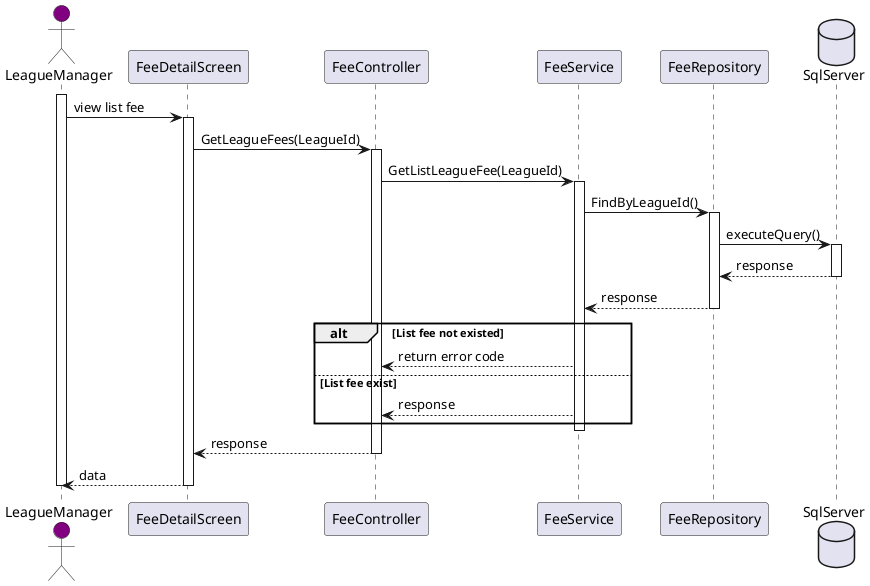 @startuml View Expense and Price detail (Guest)
actor LeagueManager #Purple
participant FeeDetailScreen
participant FeeController
participant FeeService
participant FeeRepository
database SqlServer

activate LeagueManager
    LeagueManager -> FeeDetailScreen: view list fee
    activate FeeDetailScreen
        FeeDetailScreen -> FeeController: GetLeagueFees(LeagueId)
        activate FeeController
            FeeController -> FeeService: GetListLeagueFee(LeagueId)
            activate FeeService
                FeeService -> FeeRepository: FindByLeagueId()
                activate FeeRepository
                    FeeRepository -> SqlServer: executeQuery()
                    activate SqlServer
                        SqlServer --> FeeRepository: response
                    deactivate SqlServer
                    FeeRepository --> FeeService: response
                deactivate FeeRepository
                alt List fee not existed
                    FeeService --> FeeController: return error code
                else List fee exist 
                    FeeService --> FeeController: response
                end
            deactivate FeeService
            FeeController ---> FeeDetailScreen: response
        deactivate FeeController
        FeeDetailScreen --> LeagueManager: data
    deactivate FeeDetailScreen
deactivate LeagueManager
@enduml
